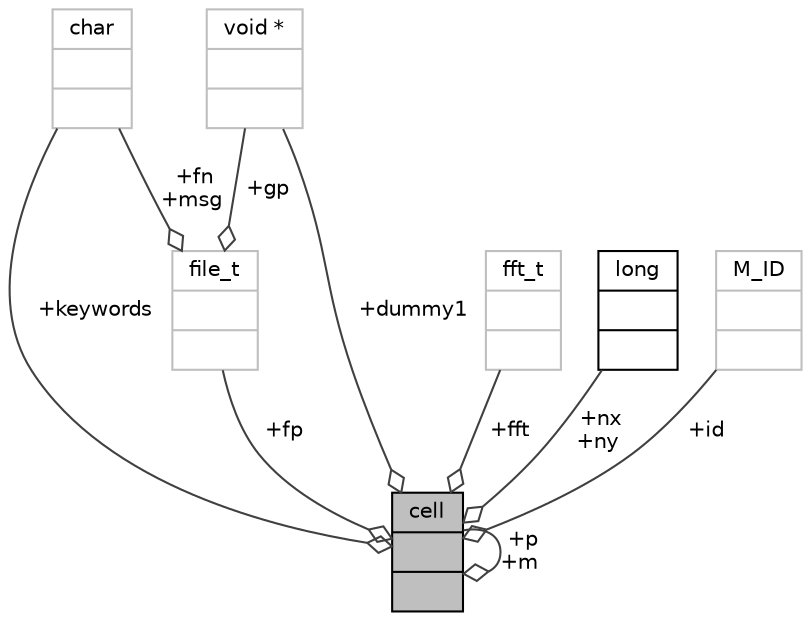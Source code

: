 digraph "cell"
{
 // INTERACTIVE_SVG=YES
  bgcolor="transparent";
  edge [fontname="Helvetica",fontsize="10",labelfontname="Helvetica",labelfontsize="10"];
  node [fontname="Helvetica",fontsize="10",shape=record];
  Node146 [label="{cell\n||}",height=0.2,width=0.4,color="black", fillcolor="grey75", style="filled", fontcolor="black"];
  Node147 -> Node146 [color="grey25",fontsize="10",style="solid",label=" +fp" ,arrowhead="odiamond",fontname="Helvetica"];
  Node147 [label="{file_t\n||}",height=0.2,width=0.4,color="grey75"];
  Node148 -> Node147 [color="grey25",fontsize="10",style="solid",label=" +fn\n+msg" ,arrowhead="odiamond",fontname="Helvetica"];
  Node148 [label="{char\n||}",height=0.2,width=0.4,color="grey75"];
  Node150 -> Node147 [color="grey25",fontsize="10",style="solid",label=" +gp" ,arrowhead="odiamond",fontname="Helvetica"];
  Node150 [label="{void *\n||}",height=0.2,width=0.4,color="grey75"];
  Node151 -> Node146 [color="grey25",fontsize="10",style="solid",label=" +fft" ,arrowhead="odiamond",fontname="Helvetica"];
  Node151 [label="{fft_t\n||}",height=0.2,width=0.4,color="grey75"];
  Node146 -> Node146 [color="grey25",fontsize="10",style="solid",label=" +p\n+m" ,arrowhead="odiamond",fontname="Helvetica"];
  Node148 -> Node146 [color="grey25",fontsize="10",style="solid",label=" +keywords" ,arrowhead="odiamond",fontname="Helvetica"];
  Node154 -> Node146 [color="grey25",fontsize="10",style="solid",label=" +nx\n+ny" ,arrowhead="odiamond",fontname="Helvetica"];
  Node154 [label="{long\n||}",height=0.2,width=0.4,color="black",URL="$classlong.html"];
  Node155 -> Node146 [color="grey25",fontsize="10",style="solid",label=" +id" ,arrowhead="odiamond",fontname="Helvetica"];
  Node155 [label="{M_ID\n||}",height=0.2,width=0.4,color="grey75"];
  Node150 -> Node146 [color="grey25",fontsize="10",style="solid",label=" +dummy1" ,arrowhead="odiamond",fontname="Helvetica"];
}
